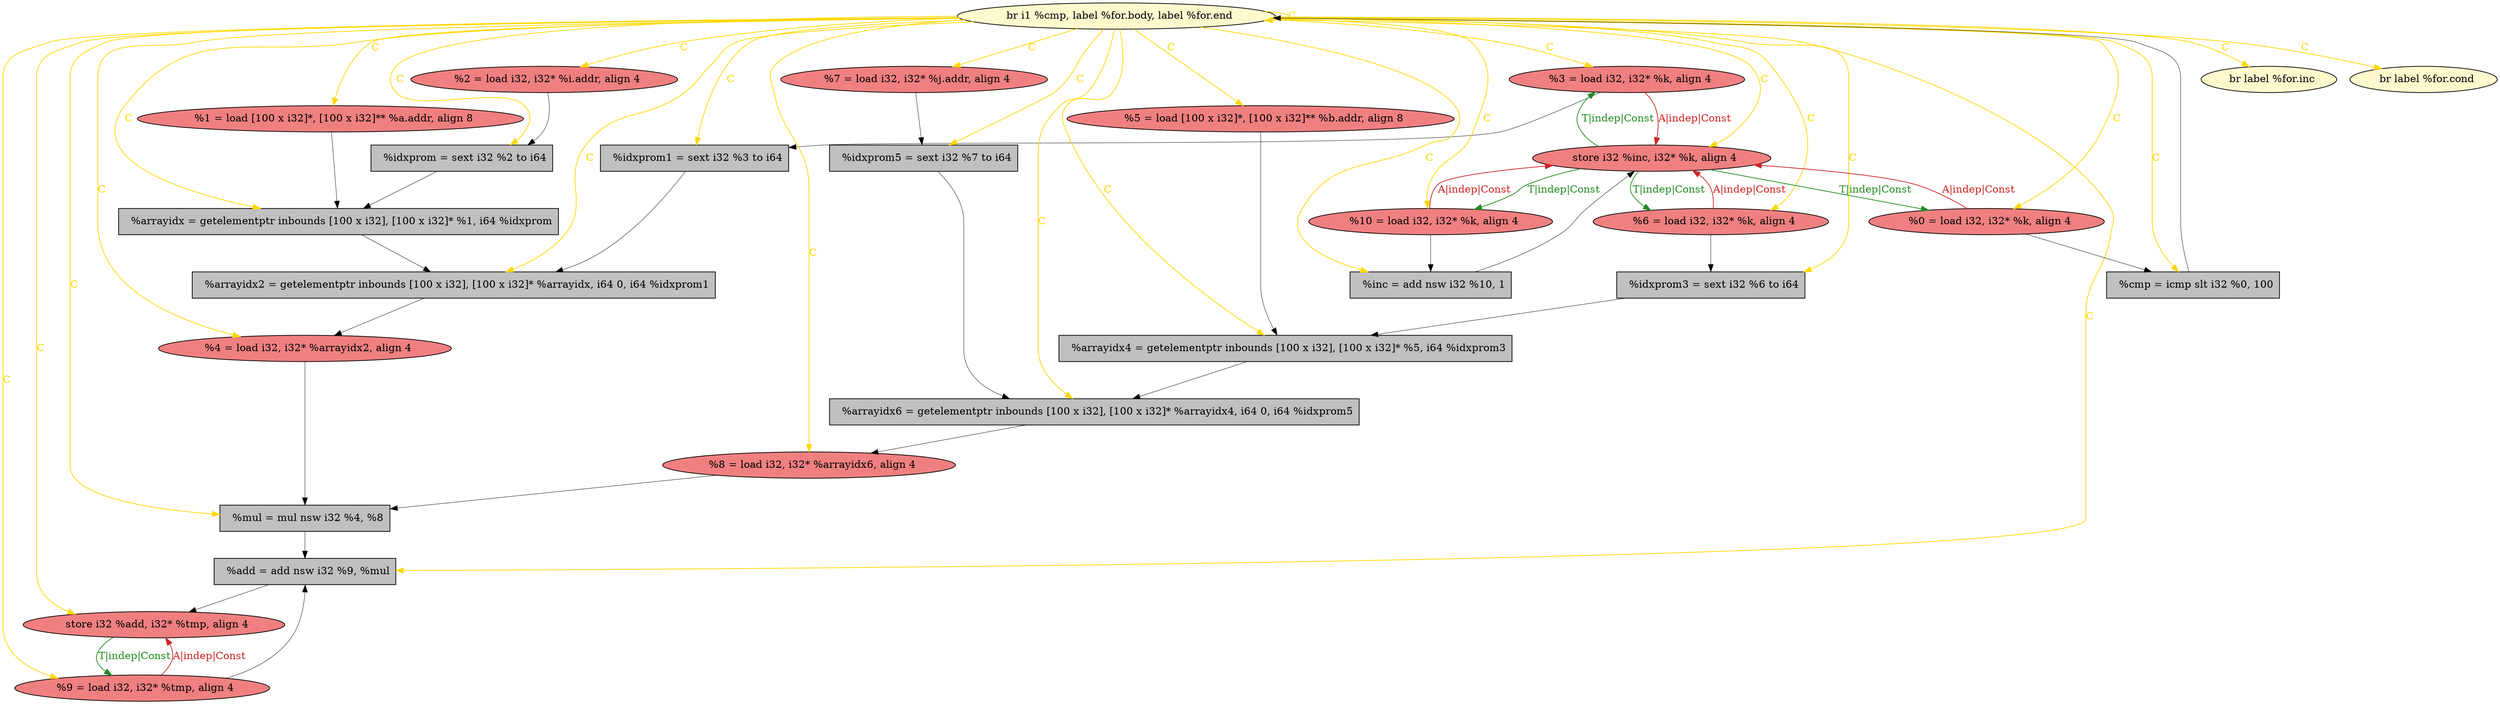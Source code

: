 
digraph G {


node241 [fillcolor=grey,label="  %idxprom5 = sext i32 %7 to i64",shape=rectangle,style=filled ]
node240 [fillcolor=lightcoral,label="  %3 = load i32, i32* %k, align 4",shape=ellipse,style=filled ]
node238 [fillcolor=grey,label="  %idxprom = sext i32 %2 to i64",shape=rectangle,style=filled ]
node239 [fillcolor=grey,label="  %mul = mul nsw i32 %4, %8",shape=rectangle,style=filled ]
node236 [fillcolor=lemonchiffon,label="  br label %for.inc",shape=ellipse,style=filled ]
node235 [fillcolor=lemonchiffon,label="  br i1 %cmp, label %for.body, label %for.end",shape=ellipse,style=filled ]
node234 [fillcolor=grey,label="  %arrayidx4 = getelementptr inbounds [100 x i32], [100 x i32]* %5, i64 %idxprom3",shape=rectangle,style=filled ]
node233 [fillcolor=lightcoral,label="  %2 = load i32, i32* %i.addr, align 4",shape=ellipse,style=filled ]
node232 [fillcolor=lightcoral,label="  store i32 %inc, i32* %k, align 4",shape=ellipse,style=filled ]
node231 [fillcolor=lightcoral,label="  %1 = load [100 x i32]*, [100 x i32]** %a.addr, align 8",shape=ellipse,style=filled ]
node230 [fillcolor=lightcoral,label="  %9 = load i32, i32* %tmp, align 4",shape=ellipse,style=filled ]
node219 [fillcolor=lightcoral,label="  store i32 %add, i32* %tmp, align 4",shape=ellipse,style=filled ]
node217 [fillcolor=lightcoral,label="  %4 = load i32, i32* %arrayidx2, align 4",shape=ellipse,style=filled ]
node218 [fillcolor=grey,label="  %arrayidx2 = getelementptr inbounds [100 x i32], [100 x i32]* %arrayidx, i64 0, i64 %idxprom1",shape=rectangle,style=filled ]
node225 [fillcolor=lightcoral,label="  %7 = load i32, i32* %j.addr, align 4",shape=ellipse,style=filled ]
node216 [fillcolor=lightcoral,label="  %10 = load i32, i32* %k, align 4",shape=ellipse,style=filled ]
node214 [fillcolor=lightcoral,label="  %5 = load [100 x i32]*, [100 x i32]** %b.addr, align 8",shape=ellipse,style=filled ]
node215 [fillcolor=lightcoral,label="  %6 = load i32, i32* %k, align 4",shape=ellipse,style=filled ]
node222 [fillcolor=grey,label="  %cmp = icmp slt i32 %0, 100",shape=rectangle,style=filled ]
node224 [fillcolor=grey,label="  %arrayidx = getelementptr inbounds [100 x i32], [100 x i32]* %1, i64 %idxprom",shape=rectangle,style=filled ]
node220 [fillcolor=grey,label="  %inc = add nsw i32 %10, 1",shape=rectangle,style=filled ]
node221 [fillcolor=grey,label="  %idxprom1 = sext i32 %3 to i64",shape=rectangle,style=filled ]
node223 [fillcolor=lightcoral,label="  %0 = load i32, i32* %k, align 4",shape=ellipse,style=filled ]
node226 [fillcolor=lightcoral,label="  %8 = load i32, i32* %arrayidx6, align 4",shape=ellipse,style=filled ]
node237 [fillcolor=grey,label="  %idxprom3 = sext i32 %6 to i64",shape=rectangle,style=filled ]
node228 [fillcolor=grey,label="  %add = add nsw i32 %9, %mul",shape=rectangle,style=filled ]
node229 [fillcolor=grey,label="  %arrayidx6 = getelementptr inbounds [100 x i32], [100 x i32]* %arrayidx4, i64 0, i64 %idxprom5",shape=rectangle,style=filled ]
node227 [fillcolor=lemonchiffon,label="  br label %for.cond",shape=ellipse,style=filled ]

node235->node232 [style=solid,color=gold,label="C",penwidth=1.0,fontcolor=gold ]
node235->node216 [style=solid,color=gold,label="C",penwidth=1.0,fontcolor=gold ]
node235->node217 [style=solid,color=gold,label="C",penwidth=1.0,fontcolor=gold ]
node219->node230 [style=solid,color=forestgreen,label="T|indep|Const",penwidth=1.0,fontcolor=forestgreen ]
node235->node222 [style=solid,color=gold,label="C",penwidth=1.0,fontcolor=gold ]
node232->node223 [style=solid,color=forestgreen,label="T|indep|Const",penwidth=1.0,fontcolor=forestgreen ]
node223->node232 [style=solid,color=firebrick3,label="A|indep|Const",penwidth=1.0,fontcolor=firebrick3 ]
node218->node217 [style=solid,color=black,label="",penwidth=0.5,fontcolor=black ]
node225->node241 [style=solid,color=black,label="",penwidth=0.5,fontcolor=black ]
node235->node231 [style=solid,color=gold,label="C",penwidth=1.0,fontcolor=gold ]
node232->node240 [style=solid,color=forestgreen,label="T|indep|Const",penwidth=1.0,fontcolor=forestgreen ]
node238->node224 [style=solid,color=black,label="",penwidth=0.5,fontcolor=black ]
node235->node220 [style=solid,color=gold,label="C",penwidth=1.0,fontcolor=gold ]
node224->node218 [style=solid,color=black,label="",penwidth=0.5,fontcolor=black ]
node230->node219 [style=solid,color=firebrick3,label="A|indep|Const",penwidth=1.0,fontcolor=firebrick3 ]
node235->node218 [style=solid,color=gold,label="C",penwidth=1.0,fontcolor=gold ]
node241->node229 [style=solid,color=black,label="",penwidth=0.5,fontcolor=black ]
node216->node232 [style=solid,color=firebrick3,label="A|indep|Const",penwidth=1.0,fontcolor=firebrick3 ]
node235->node229 [style=solid,color=gold,label="C",penwidth=1.0,fontcolor=gold ]
node235->node224 [style=solid,color=gold,label="C",penwidth=1.0,fontcolor=gold ]
node222->node235 [style=solid,color=black,label="",penwidth=0.5,fontcolor=black ]
node235->node240 [style=solid,color=gold,label="C",penwidth=1.0,fontcolor=gold ]
node235->node221 [style=solid,color=gold,label="C",penwidth=1.0,fontcolor=gold ]
node237->node234 [style=solid,color=black,label="",penwidth=0.5,fontcolor=black ]
node216->node220 [style=solid,color=black,label="",penwidth=0.5,fontcolor=black ]
node235->node237 [style=solid,color=gold,label="C",penwidth=1.0,fontcolor=gold ]
node235->node215 [style=solid,color=gold,label="C",penwidth=1.0,fontcolor=gold ]
node235->node225 [style=solid,color=gold,label="C",penwidth=1.0,fontcolor=gold ]
node221->node218 [style=solid,color=black,label="",penwidth=0.5,fontcolor=black ]
node240->node232 [style=solid,color=firebrick3,label="A|indep|Const",penwidth=1.0,fontcolor=firebrick3 ]
node235->node235 [style=solid,color=gold,label="C",penwidth=1.0,fontcolor=gold ]
node235->node241 [style=solid,color=gold,label="C",penwidth=1.0,fontcolor=gold ]
node235->node219 [style=solid,color=gold,label="C",penwidth=1.0,fontcolor=gold ]
node235->node238 [style=solid,color=gold,label="C",penwidth=1.0,fontcolor=gold ]
node234->node229 [style=solid,color=black,label="",penwidth=0.5,fontcolor=black ]
node235->node230 [style=solid,color=gold,label="C",penwidth=1.0,fontcolor=gold ]
node226->node239 [style=solid,color=black,label="",penwidth=0.5,fontcolor=black ]
node235->node228 [style=solid,color=gold,label="C",penwidth=1.0,fontcolor=gold ]
node223->node222 [style=solid,color=black,label="",penwidth=0.5,fontcolor=black ]
node240->node221 [style=solid,color=black,label="",penwidth=0.5,fontcolor=black ]
node235->node239 [style=solid,color=gold,label="C",penwidth=1.0,fontcolor=gold ]
node215->node232 [style=solid,color=firebrick3,label="A|indep|Const",penwidth=1.0,fontcolor=firebrick3 ]
node235->node233 [style=solid,color=gold,label="C",penwidth=1.0,fontcolor=gold ]
node229->node226 [style=solid,color=black,label="",penwidth=0.5,fontcolor=black ]
node220->node232 [style=solid,color=black,label="",penwidth=0.5,fontcolor=black ]
node235->node227 [style=solid,color=gold,label="C",penwidth=1.0,fontcolor=gold ]
node233->node238 [style=solid,color=black,label="",penwidth=0.5,fontcolor=black ]
node235->node214 [style=solid,color=gold,label="C",penwidth=1.0,fontcolor=gold ]
node239->node228 [style=solid,color=black,label="",penwidth=0.5,fontcolor=black ]
node230->node228 [style=solid,color=black,label="",penwidth=0.5,fontcolor=black ]
node231->node224 [style=solid,color=black,label="",penwidth=0.5,fontcolor=black ]
node235->node234 [style=solid,color=gold,label="C",penwidth=1.0,fontcolor=gold ]
node235->node236 [style=solid,color=gold,label="C",penwidth=1.0,fontcolor=gold ]
node235->node223 [style=solid,color=gold,label="C",penwidth=1.0,fontcolor=gold ]
node215->node237 [style=solid,color=black,label="",penwidth=0.5,fontcolor=black ]
node235->node226 [style=solid,color=gold,label="C",penwidth=1.0,fontcolor=gold ]
node217->node239 [style=solid,color=black,label="",penwidth=0.5,fontcolor=black ]
node214->node234 [style=solid,color=black,label="",penwidth=0.5,fontcolor=black ]
node232->node215 [style=solid,color=forestgreen,label="T|indep|Const",penwidth=1.0,fontcolor=forestgreen ]
node228->node219 [style=solid,color=black,label="",penwidth=0.5,fontcolor=black ]
node232->node216 [style=solid,color=forestgreen,label="T|indep|Const",penwidth=1.0,fontcolor=forestgreen ]


}
